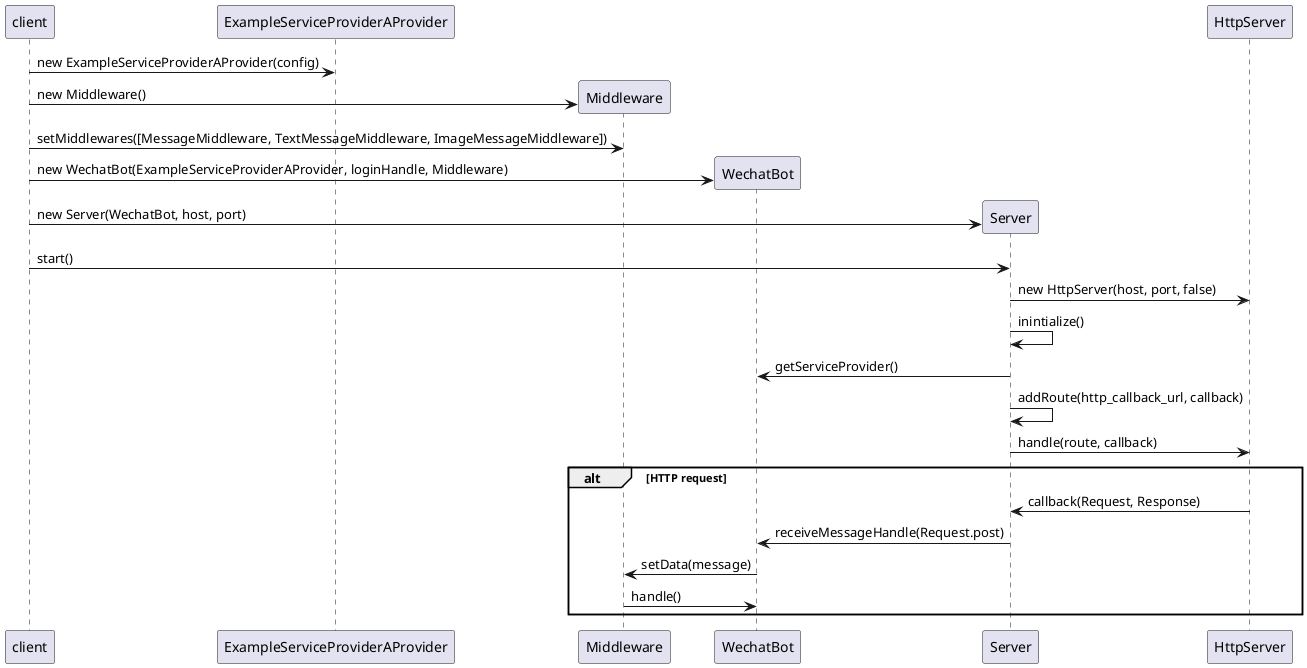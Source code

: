 @startuml
participant "client" as Client
participant "ExampleServiceProviderAProvider"
participant "Middleware"
participant "WechatBot"
participant "Server"
participant "HttpServer"

Client -> ExampleServiceProviderAProvider: new ExampleServiceProviderAProvider(config)
create Middleware
Client -> Middleware: new Middleware()
Client -> Middleware: setMiddlewares([MessageMiddleware, TextMessageMiddleware, ImageMessageMiddleware])
create WechatBot
Client -> WechatBot: new WechatBot(ExampleServiceProviderAProvider, loginHandle, Middleware)
create Server
Client -> Server: new Server(WechatBot, host, port)
Client -> Server: start()

Server -> HttpServer: new HttpServer(host, port, false)
Server -> Server: inintialize()
Server -> WechatBot: getServiceProvider()
Server -> Server: addRoute(http_callback_url, callback)
Server -> HttpServer: handle(route, callback)

alt HTTP request
    HttpServer -> Server: callback(Request, Response)
    Server -> WechatBot: receiveMessageHandle(Request.post)
    WechatBot -> Middleware: setData(message)
    Middleware -> WechatBot: handle()
end

@enduml